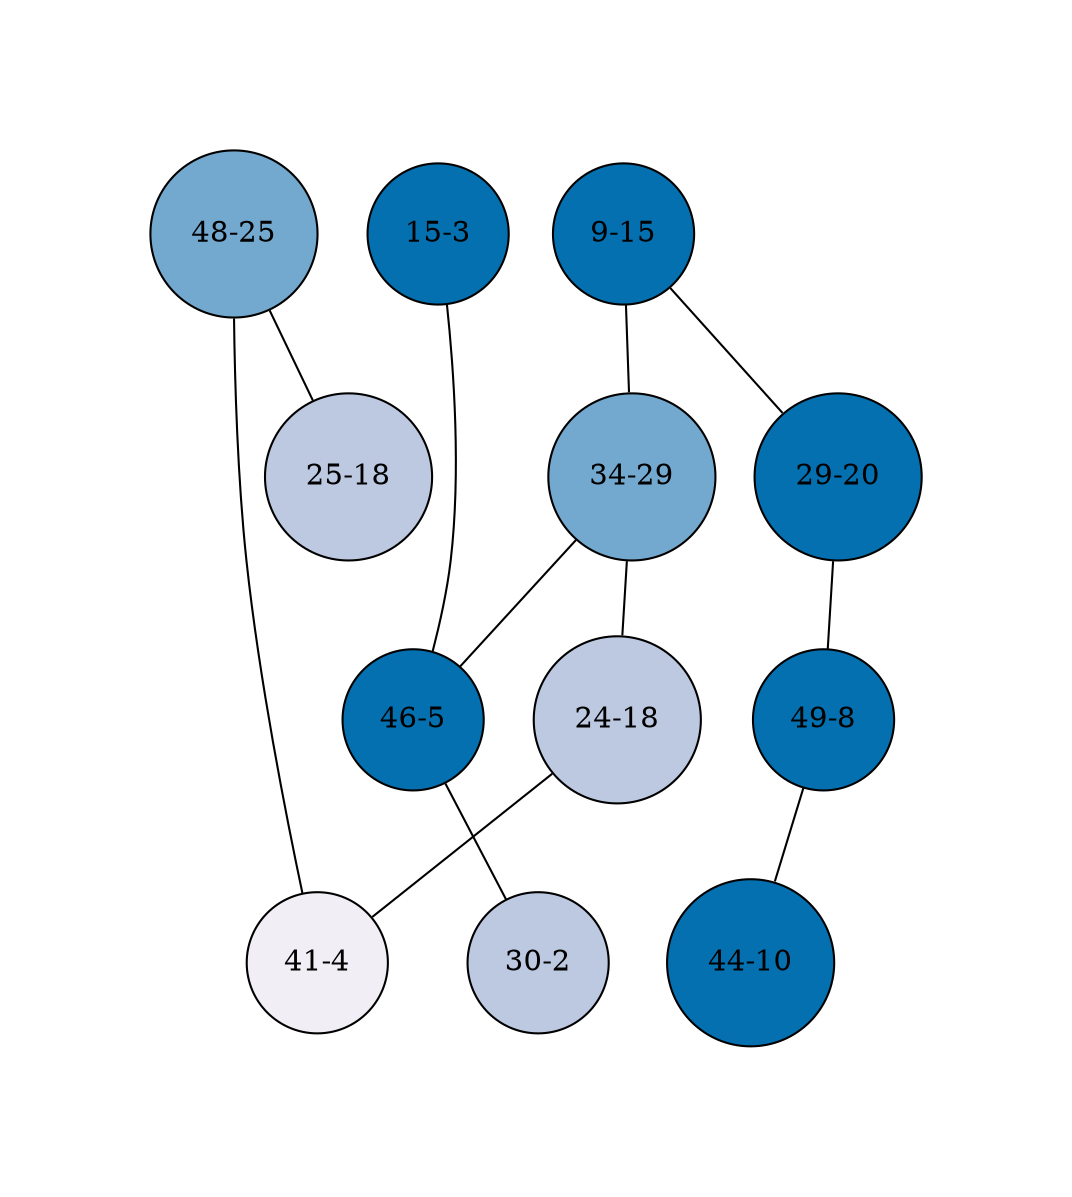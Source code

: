 strict graph G {
labelloc=b;
ratio=auto;
pad="1.0";
node [width="0.3", shape=circle, height="0.3", style=filled, label=""];
0 [xCoordinate="3.0", appears_in_slice=1, yCoordinate="15.0", colorscheme=pubu4, short_label="15-3", label="15-3", fillcolor=4, id=0, size="297.05790779"];
1 [xCoordinate="25.0", appears_in_slice=2, yCoordinate="48.0", colorscheme=pubu4, short_label="48-25", label="48-25", fillcolor=3, id=1, size="1009.15802696"];
2 [xCoordinate="15.0", appears_in_slice=1, yCoordinate="9.0", colorscheme=pubu4, short_label="9-15", label="9-15", fillcolor=4, id=2, size="531.587856578"];
3 [xCoordinate="20.0", appears_in_slice=1, yCoordinate="29.0", colorscheme=pubu4, short_label="29-20", label="29-20", fillcolor=4, id=3, size="297.05790779"];
4 [xCoordinate="29.0", appears_in_slice=2, yCoordinate="34.0", colorscheme=pubu4, short_label="34-29", label="34-29", fillcolor=3, id=4, size="486.996603764"];
5 [xCoordinate="8.0", appears_in_slice=1, yCoordinate="49.0", colorscheme=pubu4, short_label="49-8", label="49-8", fillcolor=4, id=5, size="234.529948788"];
6 [xCoordinate="10.0", appears_in_slice=1, yCoordinate="44.0", colorscheme=pubu4, short_label="44-10", label="44-10", fillcolor=4, id=6, size="234.529948788"];
7 [xCoordinate="18.0", appears_in_slice=3, yCoordinate="24.0", colorscheme=pubu4, short_label="24-18", label="24-18", fillcolor=2, id=7, size="522.161423198"];
8 [xCoordinate="5.0", appears_in_slice=1, yCoordinate="46.0", colorscheme=pubu4, short_label="46-5", label="46-5", fillcolor=4, id=8, size="784.054511554"];
9 [xCoordinate="4.0", appears_in_slice=4, yCoordinate="41.0", colorscheme=pubu4, short_label="41-4", label="41-4", fillcolor=1, id=9, size="558.543018391"];
10 [xCoordinate="18.0", appears_in_slice=3, yCoordinate="25.0", colorscheme=pubu4, short_label="25-18", label="25-18", fillcolor=2, id=10, size="522.161423198"];
11 [xCoordinate="2.0", appears_in_slice=3, yCoordinate="30.0", colorscheme=pubu4, short_label="30-2", label="30-2", fillcolor=2, id=11, size="522.161423198"];
0 -- 8  [inverseweight="1.8567339007", weight="0.538580137748"];
1 -- 9  [inverseweight="2.31859229445", weight="0.431296180183"];
1 -- 10  [inverseweight="4.55557241528", weight="0.219511382729"];
2 -- 3  [inverseweight="2.0728637453", weight="0.48242437655"];
2 -- 4  [inverseweight="2.35908280795", weight="0.423893555848"];
3 -- 5  [inverseweight="1.66842426931", weight="0.599367929607"];
4 -- 8  [inverseweight="2.04559377294", weight="0.488855614065"];
4 -- 7  [inverseweight="1.88862775534", weight="0.529484964507"];
5 -- 6  [inverseweight="6.32015627539", weight="0.158223935679"];
7 -- 9  [inverseweight="3.34446827634", weight="0.299001191631"];
8 -- 11  [inverseweight="2.55265554977", weight="0.39174889855"];
}
